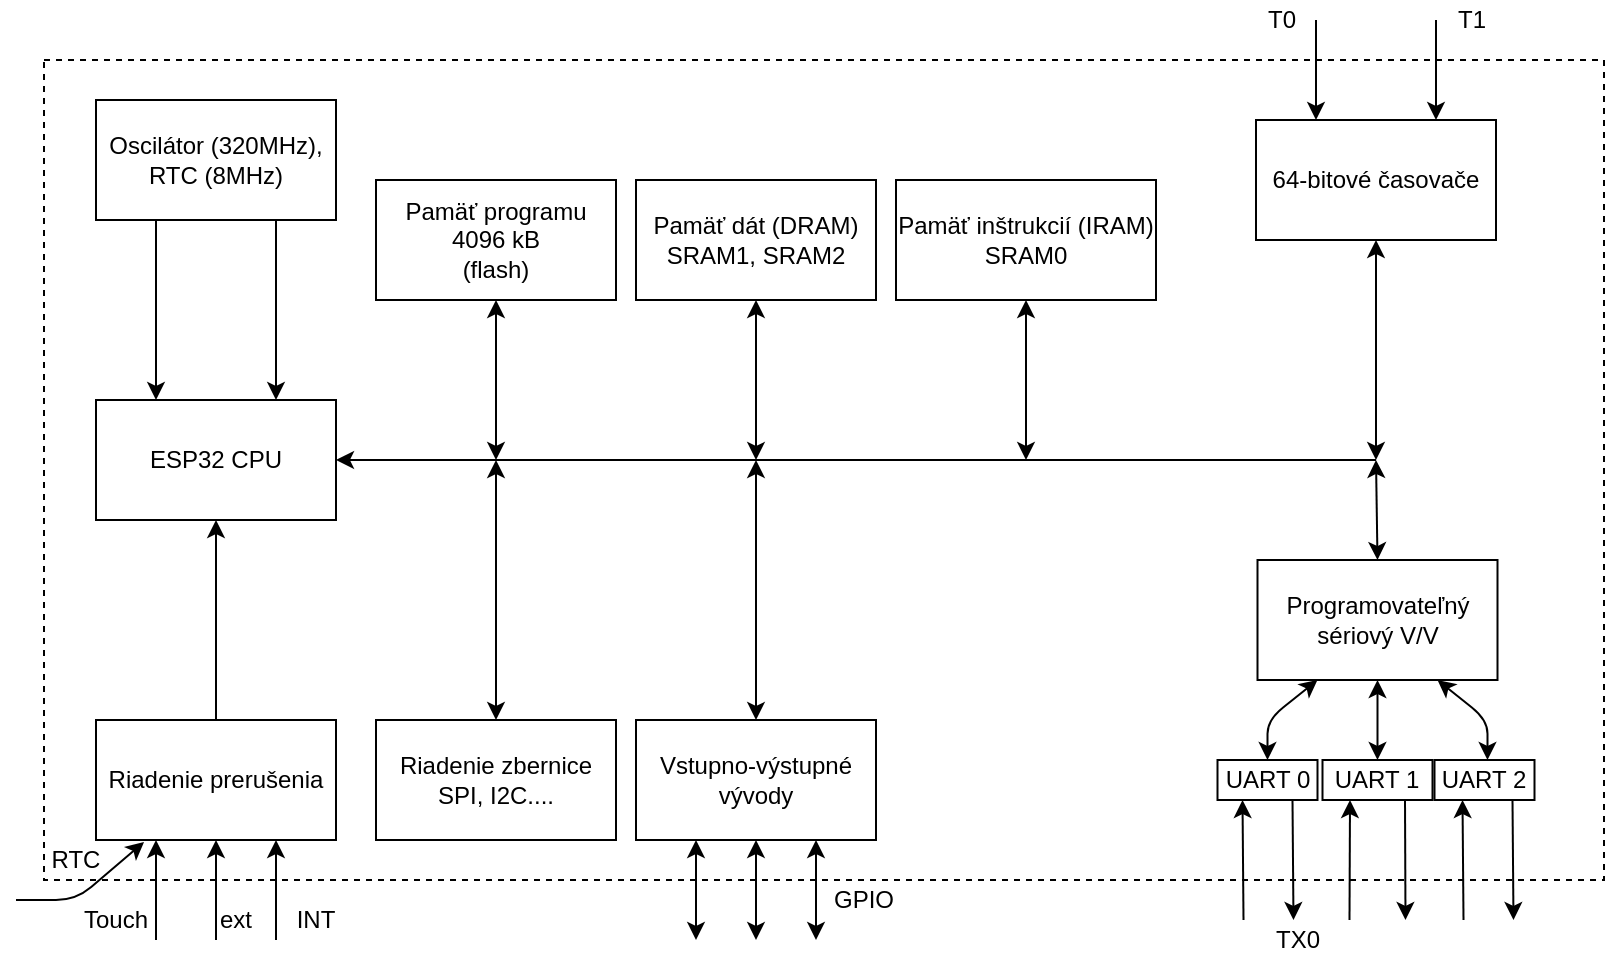 <mxfile version="14.4.9" type="device"><diagram id="zXiiVKY3KCViitx3J_kC" name="Page-1"><mxGraphModel dx="1102" dy="525" grid="1" gridSize="10" guides="1" tooltips="1" connect="1" arrows="1" fold="1" page="1" pageScale="1" pageWidth="827" pageHeight="1169" math="0" shadow="0"><root><mxCell id="0"/><mxCell id="1" parent="0"/><mxCell id="ifgi-waQJrbKyXwo_Bud-1" value="" style="rounded=0;whiteSpace=wrap;html=1;dashed=1;" vertex="1" parent="1"><mxGeometry x="24" y="110" width="780" height="410" as="geometry"/></mxCell><mxCell id="ifgi-waQJrbKyXwo_Bud-2" value="ESP32 CPU" style="rounded=0;whiteSpace=wrap;html=1;gradientColor=none;" vertex="1" parent="1"><mxGeometry x="50" y="280" width="120" height="60" as="geometry"/></mxCell><mxCell id="ifgi-waQJrbKyXwo_Bud-3" value="Programovateľný sériový V/V" style="rounded=0;whiteSpace=wrap;html=1;gradientColor=none;" vertex="1" parent="1"><mxGeometry x="630.75" y="360" width="120" height="60" as="geometry"/></mxCell><mxCell id="ifgi-waQJrbKyXwo_Bud-4" value="UART 0" style="rounded=0;whiteSpace=wrap;html=1;gradientColor=none;" vertex="1" parent="1"><mxGeometry x="610.75" y="460" width="50" height="20" as="geometry"/></mxCell><mxCell id="ifgi-waQJrbKyXwo_Bud-5" value="UART 1" style="rounded=0;whiteSpace=wrap;html=1;gradientColor=none;" vertex="1" parent="1"><mxGeometry x="663.25" y="460" width="55" height="20" as="geometry"/></mxCell><mxCell id="ifgi-waQJrbKyXwo_Bud-6" value="UART 2" style="rounded=0;whiteSpace=wrap;html=1;gradientColor=none;" vertex="1" parent="1"><mxGeometry x="719.25" y="460" width="50" height="20" as="geometry"/></mxCell><mxCell id="ifgi-waQJrbKyXwo_Bud-8" value="" style="endArrow=classic;html=1;exitX=0.75;exitY=1;exitDx=0;exitDy=0;" edge="1" parent="1" source="ifgi-waQJrbKyXwo_Bud-4"><mxGeometry width="50" height="50" relative="1" as="geometry"><mxPoint x="370.75" y="320" as="sourcePoint"/><mxPoint x="648.75" y="540" as="targetPoint"/></mxGeometry></mxCell><mxCell id="ifgi-waQJrbKyXwo_Bud-9" value="" style="endArrow=classic;html=1;exitX=0.75;exitY=1;exitDx=0;exitDy=0;" edge="1" parent="1" source="ifgi-waQJrbKyXwo_Bud-5"><mxGeometry width="50" height="50" relative="1" as="geometry"><mxPoint x="370.75" y="320" as="sourcePoint"/><mxPoint x="704.75" y="540" as="targetPoint"/></mxGeometry></mxCell><mxCell id="ifgi-waQJrbKyXwo_Bud-10" value="" style="endArrow=classic;html=1;exitX=0.75;exitY=1;exitDx=0;exitDy=0;" edge="1" parent="1"><mxGeometry width="50" height="50" relative="1" as="geometry"><mxPoint x="758.25" y="480" as="sourcePoint"/><mxPoint x="758.75" y="540" as="targetPoint"/></mxGeometry></mxCell><mxCell id="ifgi-waQJrbKyXwo_Bud-11" value="" style="endArrow=classic;startArrow=classic;html=1;exitX=0.5;exitY=0;exitDx=0;exitDy=0;entryX=0.25;entryY=1;entryDx=0;entryDy=0;" edge="1" parent="1" source="ifgi-waQJrbKyXwo_Bud-4" target="ifgi-waQJrbKyXwo_Bud-3"><mxGeometry width="50" height="50" relative="1" as="geometry"><mxPoint x="580.75" y="420" as="sourcePoint"/><mxPoint x="630.75" y="370" as="targetPoint"/><Array as="points"><mxPoint x="635.75" y="440"/></Array></mxGeometry></mxCell><mxCell id="ifgi-waQJrbKyXwo_Bud-12" value="" style="endArrow=classic;startArrow=classic;html=1;exitX=0.5;exitY=0;exitDx=0;exitDy=0;entryX=0.5;entryY=1;entryDx=0;entryDy=0;" edge="1" parent="1" source="ifgi-waQJrbKyXwo_Bud-5" target="ifgi-waQJrbKyXwo_Bud-3"><mxGeometry width="50" height="50" relative="1" as="geometry"><mxPoint x="580.75" y="420" as="sourcePoint"/><mxPoint x="630.75" y="370" as="targetPoint"/></mxGeometry></mxCell><mxCell id="ifgi-waQJrbKyXwo_Bud-14" value="" style="endArrow=classic;startArrow=classic;html=1;exitX=0.5;exitY=0;exitDx=0;exitDy=0;entryX=0.75;entryY=1;entryDx=0;entryDy=0;" edge="1" parent="1" target="ifgi-waQJrbKyXwo_Bud-3"><mxGeometry width="50" height="50" relative="1" as="geometry"><mxPoint x="745.75" y="460" as="sourcePoint"/><mxPoint x="630.75" y="370" as="targetPoint"/><Array as="points"><mxPoint x="745.75" y="440"/></Array></mxGeometry></mxCell><mxCell id="ifgi-waQJrbKyXwo_Bud-15" value="" style="endArrow=classic;html=1;entryX=0.25;entryY=1;entryDx=0;entryDy=0;" edge="1" parent="1" target="ifgi-waQJrbKyXwo_Bud-4"><mxGeometry width="50" height="50" relative="1" as="geometry"><mxPoint x="623.75" y="540" as="sourcePoint"/><mxPoint x="580.75" y="410" as="targetPoint"/></mxGeometry></mxCell><mxCell id="ifgi-waQJrbKyXwo_Bud-16" value="" style="endArrow=classic;html=1;entryX=0.25;entryY=1;entryDx=0;entryDy=0;" edge="1" parent="1" target="ifgi-waQJrbKyXwo_Bud-5"><mxGeometry width="50" height="50" relative="1" as="geometry"><mxPoint x="676.75" y="540" as="sourcePoint"/><mxPoint x="633.25" y="490" as="targetPoint"/></mxGeometry></mxCell><mxCell id="ifgi-waQJrbKyXwo_Bud-17" value="" style="endArrow=classic;html=1;entryX=0.25;entryY=1;entryDx=0;entryDy=0;" edge="1" parent="1"><mxGeometry width="50" height="50" relative="1" as="geometry"><mxPoint x="733.75" y="540" as="sourcePoint"/><mxPoint x="733.25" y="480" as="targetPoint"/></mxGeometry></mxCell><mxCell id="ifgi-waQJrbKyXwo_Bud-20" value="Oscilátor (320MHz), RTC (8MHz)" style="rounded=0;whiteSpace=wrap;html=1;gradientColor=none;" vertex="1" parent="1"><mxGeometry x="50" y="130" width="120" height="60" as="geometry"/></mxCell><mxCell id="ifgi-waQJrbKyXwo_Bud-21" value="" style="endArrow=classic;html=1;exitX=0.25;exitY=1;exitDx=0;exitDy=0;entryX=0.25;entryY=0;entryDx=0;entryDy=0;" edge="1" parent="1" source="ifgi-waQJrbKyXwo_Bud-20" target="ifgi-waQJrbKyXwo_Bud-2"><mxGeometry width="50" height="50" relative="1" as="geometry"><mxPoint x="540" y="360" as="sourcePoint"/><mxPoint x="590" y="310" as="targetPoint"/></mxGeometry></mxCell><mxCell id="ifgi-waQJrbKyXwo_Bud-22" value="" style="endArrow=classic;html=1;exitX=0.75;exitY=1;exitDx=0;exitDy=0;entryX=0.75;entryY=0;entryDx=0;entryDy=0;" edge="1" parent="1" source="ifgi-waQJrbKyXwo_Bud-20" target="ifgi-waQJrbKyXwo_Bud-2"><mxGeometry width="50" height="50" relative="1" as="geometry"><mxPoint x="540" y="360" as="sourcePoint"/><mxPoint x="590" y="310" as="targetPoint"/></mxGeometry></mxCell><mxCell id="ifgi-waQJrbKyXwo_Bud-23" value="64-bitové časovače" style="rounded=0;whiteSpace=wrap;html=1;gradientColor=none;" vertex="1" parent="1"><mxGeometry x="630" y="140" width="120" height="60" as="geometry"/></mxCell><mxCell id="ifgi-waQJrbKyXwo_Bud-24" value="" style="endArrow=classic;html=1;entryX=0.25;entryY=0;entryDx=0;entryDy=0;" edge="1" parent="1" target="ifgi-waQJrbKyXwo_Bud-23"><mxGeometry width="50" height="50" relative="1" as="geometry"><mxPoint x="660" y="90" as="sourcePoint"/><mxPoint x="590" y="310" as="targetPoint"/></mxGeometry></mxCell><mxCell id="ifgi-waQJrbKyXwo_Bud-25" value="" style="endArrow=classic;html=1;entryX=0.75;entryY=0;entryDx=0;entryDy=0;" edge="1" parent="1" target="ifgi-waQJrbKyXwo_Bud-23"><mxGeometry width="50" height="50" relative="1" as="geometry"><mxPoint x="720" y="90" as="sourcePoint"/><mxPoint x="670" y="150" as="targetPoint"/></mxGeometry></mxCell><mxCell id="ifgi-waQJrbKyXwo_Bud-27" value="Pamäť programu&lt;br&gt;4096 kB&lt;br&gt;(flash)" style="rounded=0;whiteSpace=wrap;html=1;gradientColor=none;" vertex="1" parent="1"><mxGeometry x="190" y="170" width="120" height="60" as="geometry"/></mxCell><mxCell id="ifgi-waQJrbKyXwo_Bud-33" value="" style="endArrow=classic;html=1;entryX=1;entryY=0.5;entryDx=0;entryDy=0;" edge="1" parent="1" target="ifgi-waQJrbKyXwo_Bud-2"><mxGeometry width="50" height="50" relative="1" as="geometry"><mxPoint x="690" y="310" as="sourcePoint"/><mxPoint x="590" y="290" as="targetPoint"/></mxGeometry></mxCell><mxCell id="ifgi-waQJrbKyXwo_Bud-34" value="Pamäť dát (DRAM)&lt;br&gt;SRAM1, SRAM2" style="rounded=0;whiteSpace=wrap;html=1;gradientColor=none;" vertex="1" parent="1"><mxGeometry x="320" y="170" width="120" height="60" as="geometry"/></mxCell><mxCell id="ifgi-waQJrbKyXwo_Bud-36" value="Pamäť inštrukcií (IRAM)&lt;br&gt;SRAM0" style="rounded=0;whiteSpace=wrap;html=1;gradientColor=none;" vertex="1" parent="1"><mxGeometry x="450" y="170" width="130" height="60" as="geometry"/></mxCell><mxCell id="ifgi-waQJrbKyXwo_Bud-40" value="T0" style="text;html=1;strokeColor=none;fillColor=none;align=center;verticalAlign=middle;whiteSpace=wrap;rounded=0;" vertex="1" parent="1"><mxGeometry x="623.25" y="80" width="40" height="20" as="geometry"/></mxCell><mxCell id="ifgi-waQJrbKyXwo_Bud-41" value="T1" style="text;html=1;strokeColor=none;fillColor=none;align=center;verticalAlign=middle;whiteSpace=wrap;rounded=0;" vertex="1" parent="1"><mxGeometry x="718.25" y="80" width="40" height="20" as="geometry"/></mxCell><mxCell id="ifgi-waQJrbKyXwo_Bud-42" value="Riadenie zbernice&lt;br&gt;SPI, I2C...." style="rounded=0;whiteSpace=wrap;html=1;gradientColor=none;" vertex="1" parent="1"><mxGeometry x="190" y="440" width="120" height="60" as="geometry"/></mxCell><mxCell id="ifgi-waQJrbKyXwo_Bud-44" value="Vstupno-výstupné vývody" style="rounded=0;whiteSpace=wrap;html=1;gradientColor=none;" vertex="1" parent="1"><mxGeometry x="320" y="440" width="120" height="60" as="geometry"/></mxCell><mxCell id="ifgi-waQJrbKyXwo_Bud-46" value="" style="endArrow=classic;startArrow=classic;html=1;exitX=0.5;exitY=0;exitDx=0;exitDy=0;" edge="1" parent="1" source="ifgi-waQJrbKyXwo_Bud-42"><mxGeometry width="50" height="50" relative="1" as="geometry"><mxPoint x="400" y="390" as="sourcePoint"/><mxPoint x="250" y="310" as="targetPoint"/></mxGeometry></mxCell><mxCell id="ifgi-waQJrbKyXwo_Bud-47" value="" style="endArrow=classic;startArrow=classic;html=1;exitX=0.5;exitY=0;exitDx=0;exitDy=0;" edge="1" parent="1" source="ifgi-waQJrbKyXwo_Bud-44"><mxGeometry width="50" height="50" relative="1" as="geometry"><mxPoint x="400" y="390" as="sourcePoint"/><mxPoint x="380" y="310" as="targetPoint"/></mxGeometry></mxCell><mxCell id="ifgi-waQJrbKyXwo_Bud-48" value="" style="endArrow=classic;startArrow=classic;html=1;entryX=0.5;entryY=1;entryDx=0;entryDy=0;" edge="1" parent="1" target="ifgi-waQJrbKyXwo_Bud-27"><mxGeometry width="50" height="50" relative="1" as="geometry"><mxPoint x="250" y="310" as="sourcePoint"/><mxPoint x="450" y="340" as="targetPoint"/></mxGeometry></mxCell><mxCell id="ifgi-waQJrbKyXwo_Bud-49" value="" style="endArrow=classic;startArrow=classic;html=1;entryX=0.5;entryY=1;entryDx=0;entryDy=0;" edge="1" parent="1" target="ifgi-waQJrbKyXwo_Bud-34"><mxGeometry width="50" height="50" relative="1" as="geometry"><mxPoint x="380" y="310" as="sourcePoint"/><mxPoint x="260" y="240" as="targetPoint"/></mxGeometry></mxCell><mxCell id="ifgi-waQJrbKyXwo_Bud-50" value="" style="endArrow=classic;startArrow=classic;html=1;entryX=0.5;entryY=1;entryDx=0;entryDy=0;" edge="1" parent="1" target="ifgi-waQJrbKyXwo_Bud-36"><mxGeometry width="50" height="50" relative="1" as="geometry"><mxPoint x="515" y="310" as="sourcePoint"/><mxPoint x="390" y="240" as="targetPoint"/></mxGeometry></mxCell><mxCell id="ifgi-waQJrbKyXwo_Bud-51" value="" style="endArrow=classic;startArrow=classic;html=1;entryX=0.5;entryY=1;entryDx=0;entryDy=0;" edge="1" parent="1" target="ifgi-waQJrbKyXwo_Bud-23"><mxGeometry width="50" height="50" relative="1" as="geometry"><mxPoint x="690" y="310" as="sourcePoint"/><mxPoint x="450" y="340" as="targetPoint"/></mxGeometry></mxCell><mxCell id="ifgi-waQJrbKyXwo_Bud-52" value="" style="endArrow=classic;startArrow=classic;html=1;exitX=0.5;exitY=0;exitDx=0;exitDy=0;" edge="1" parent="1" source="ifgi-waQJrbKyXwo_Bud-3"><mxGeometry width="50" height="50" relative="1" as="geometry"><mxPoint x="400" y="390" as="sourcePoint"/><mxPoint x="690" y="310" as="targetPoint"/></mxGeometry></mxCell><mxCell id="ifgi-waQJrbKyXwo_Bud-53" value="Riadenie prerušenia" style="rounded=0;whiteSpace=wrap;html=1;gradientColor=none;" vertex="1" parent="1"><mxGeometry x="50" y="440" width="120" height="60" as="geometry"/></mxCell><mxCell id="ifgi-waQJrbKyXwo_Bud-54" value="" style="endArrow=classic;html=1;exitX=0.5;exitY=0;exitDx=0;exitDy=0;entryX=0.5;entryY=1;entryDx=0;entryDy=0;" edge="1" parent="1" source="ifgi-waQJrbKyXwo_Bud-53" target="ifgi-waQJrbKyXwo_Bud-2"><mxGeometry width="50" height="50" relative="1" as="geometry"><mxPoint x="380" y="330" as="sourcePoint"/><mxPoint x="430" y="280" as="targetPoint"/></mxGeometry></mxCell><mxCell id="ifgi-waQJrbKyXwo_Bud-56" value="" style="endArrow=classic;startArrow=classic;html=1;exitX=0.25;exitY=1;exitDx=0;exitDy=0;" edge="1" parent="1" source="ifgi-waQJrbKyXwo_Bud-44"><mxGeometry width="50" height="50" relative="1" as="geometry"><mxPoint x="380" y="330" as="sourcePoint"/><mxPoint x="350" y="550" as="targetPoint"/></mxGeometry></mxCell><mxCell id="ifgi-waQJrbKyXwo_Bud-57" value="" style="endArrow=classic;startArrow=classic;html=1;exitX=0.5;exitY=1;exitDx=0;exitDy=0;" edge="1" parent="1" source="ifgi-waQJrbKyXwo_Bud-44"><mxGeometry width="50" height="50" relative="1" as="geometry"><mxPoint x="360" y="510" as="sourcePoint"/><mxPoint x="380" y="550" as="targetPoint"/></mxGeometry></mxCell><mxCell id="ifgi-waQJrbKyXwo_Bud-58" value="" style="endArrow=classic;startArrow=classic;html=1;exitX=0.75;exitY=1;exitDx=0;exitDy=0;" edge="1" parent="1" source="ifgi-waQJrbKyXwo_Bud-44"><mxGeometry width="50" height="50" relative="1" as="geometry"><mxPoint x="390" y="510" as="sourcePoint"/><mxPoint x="410" y="550" as="targetPoint"/></mxGeometry></mxCell><mxCell id="ifgi-waQJrbKyXwo_Bud-59" value="GPIO" style="text;html=1;strokeColor=none;fillColor=none;align=center;verticalAlign=middle;whiteSpace=wrap;rounded=0;" vertex="1" parent="1"><mxGeometry x="414" y="520" width="40" height="20" as="geometry"/></mxCell><mxCell id="ifgi-waQJrbKyXwo_Bud-61" value="TX0" style="text;html=1;strokeColor=none;fillColor=none;align=center;verticalAlign=middle;whiteSpace=wrap;rounded=0;" vertex="1" parent="1"><mxGeometry x="630.75" y="540" width="40" height="20" as="geometry"/></mxCell><mxCell id="ifgi-waQJrbKyXwo_Bud-63" value="" style="endArrow=classic;html=1;entryX=0.75;entryY=1;entryDx=0;entryDy=0;" edge="1" parent="1" target="ifgi-waQJrbKyXwo_Bud-53"><mxGeometry width="50" height="50" relative="1" as="geometry"><mxPoint x="140" y="550" as="sourcePoint"/><mxPoint x="430" y="370" as="targetPoint"/></mxGeometry></mxCell><mxCell id="ifgi-waQJrbKyXwo_Bud-64" value="" style="endArrow=classic;html=1;entryX=0.5;entryY=1;entryDx=0;entryDy=0;" edge="1" parent="1" target="ifgi-waQJrbKyXwo_Bud-53"><mxGeometry width="50" height="50" relative="1" as="geometry"><mxPoint x="110" y="550" as="sourcePoint"/><mxPoint x="150" y="510" as="targetPoint"/></mxGeometry></mxCell><mxCell id="ifgi-waQJrbKyXwo_Bud-65" value="" style="endArrow=classic;html=1;entryX=0.25;entryY=1;entryDx=0;entryDy=0;" edge="1" parent="1" target="ifgi-waQJrbKyXwo_Bud-53"><mxGeometry width="50" height="50" relative="1" as="geometry"><mxPoint x="80" y="550" as="sourcePoint"/><mxPoint x="120" y="510" as="targetPoint"/></mxGeometry></mxCell><mxCell id="ifgi-waQJrbKyXwo_Bud-66" value="INT" style="text;html=1;strokeColor=none;fillColor=none;align=center;verticalAlign=middle;whiteSpace=wrap;rounded=0;" vertex="1" parent="1"><mxGeometry x="140" y="530" width="40" height="20" as="geometry"/></mxCell><mxCell id="ifgi-waQJrbKyXwo_Bud-67" value="ext" style="text;html=1;strokeColor=none;fillColor=none;align=center;verticalAlign=middle;whiteSpace=wrap;rounded=0;" vertex="1" parent="1"><mxGeometry x="100" y="530" width="40" height="20" as="geometry"/></mxCell><mxCell id="ifgi-waQJrbKyXwo_Bud-68" value="Touch" style="text;html=1;strokeColor=none;fillColor=none;align=center;verticalAlign=middle;whiteSpace=wrap;rounded=0;" vertex="1" parent="1"><mxGeometry x="40" y="530" width="40" height="20" as="geometry"/></mxCell><mxCell id="ifgi-waQJrbKyXwo_Bud-69" value="" style="endArrow=classic;html=1;entryX=0.2;entryY=1.017;entryDx=0;entryDy=0;entryPerimeter=0;" edge="1" parent="1" target="ifgi-waQJrbKyXwo_Bud-53"><mxGeometry width="50" height="50" relative="1" as="geometry"><mxPoint x="10" y="530" as="sourcePoint"/><mxPoint x="430" y="370" as="targetPoint"/><Array as="points"><mxPoint x="40" y="530"/></Array></mxGeometry></mxCell><mxCell id="ifgi-waQJrbKyXwo_Bud-70" value="RTC" style="text;html=1;strokeColor=none;fillColor=none;align=center;verticalAlign=middle;whiteSpace=wrap;rounded=0;" vertex="1" parent="1"><mxGeometry x="20" y="500" width="40" height="20" as="geometry"/></mxCell></root></mxGraphModel></diagram></mxfile>